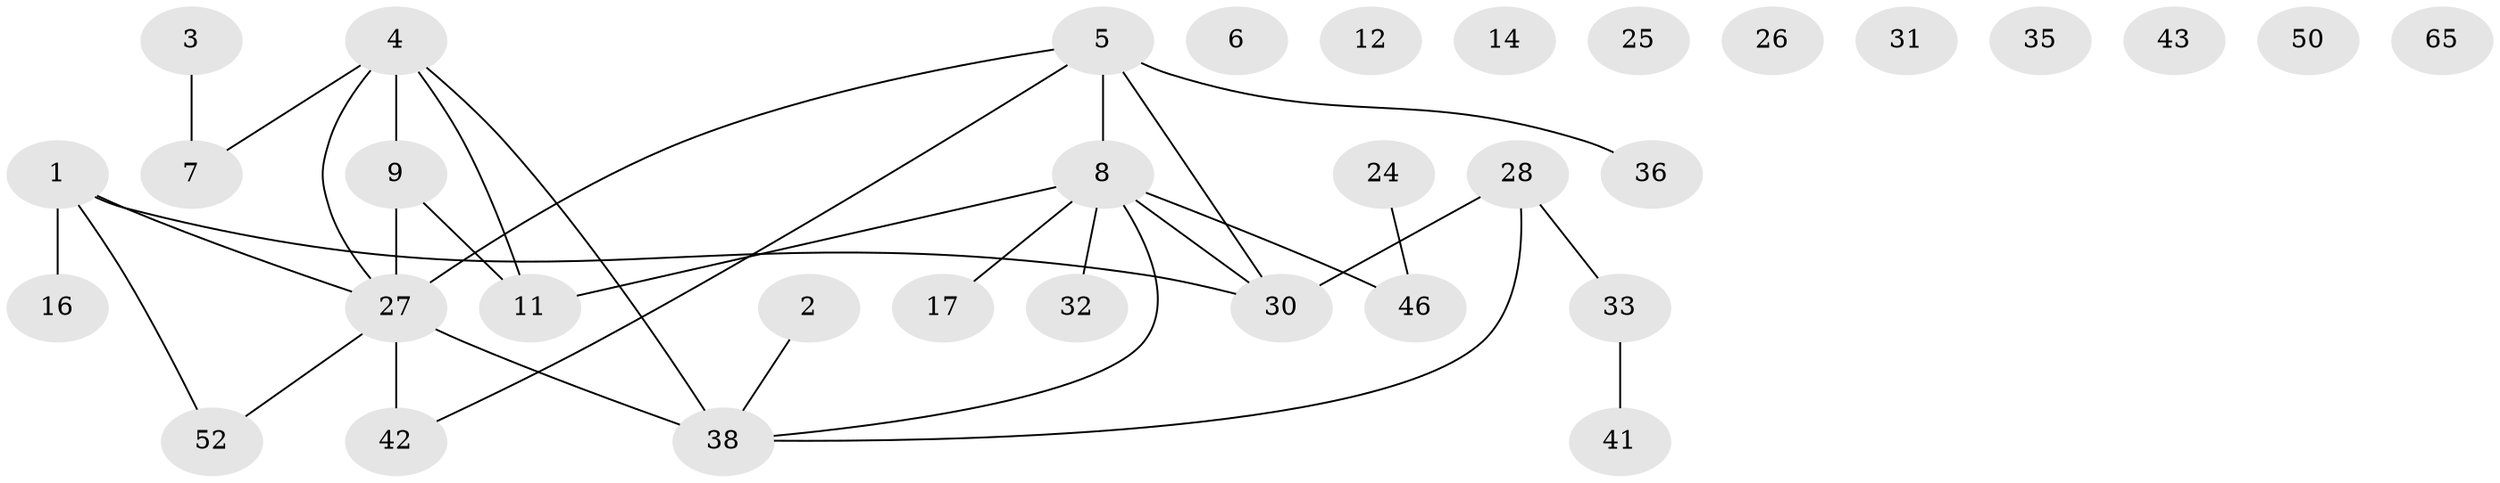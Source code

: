 // original degree distribution, {1: 0.2727272727272727, 2: 0.22727272727272727, 3: 0.21212121212121213, 0: 0.12121212121212122, 4: 0.13636363636363635, 6: 0.030303030303030304}
// Generated by graph-tools (version 1.1) at 2025/12/03/09/25 04:12:57]
// undirected, 33 vertices, 32 edges
graph export_dot {
graph [start="1"]
  node [color=gray90,style=filled];
  1 [super="+20"];
  2;
  3 [super="+23"];
  4 [super="+44"];
  5 [super="+59+10"];
  6;
  7 [super="+48+21"];
  8 [super="+13+15"];
  9 [super="+19"];
  11 [super="+66+18"];
  12;
  14 [super="+22"];
  16;
  17;
  24;
  25;
  26;
  27 [super="+29+37"];
  28;
  30 [super="+54+58"];
  31 [super="+56"];
  32 [super="+34"];
  33;
  35;
  36;
  38 [super="+53"];
  41;
  42 [super="+45"];
  43;
  46 [super="+51"];
  50;
  52 [super="+62+64"];
  65;
  1 -- 16;
  1 -- 52;
  1 -- 27;
  1 -- 30 [weight=2];
  2 -- 38;
  3 -- 7 [weight=2];
  4 -- 38;
  4 -- 7;
  4 -- 11;
  4 -- 27;
  4 -- 9;
  5 -- 27;
  5 -- 36;
  5 -- 42;
  5 -- 30;
  5 -- 8;
  8 -- 46;
  8 -- 38;
  8 -- 32;
  8 -- 11;
  8 -- 17;
  8 -- 30;
  9 -- 27;
  9 -- 11;
  24 -- 46;
  27 -- 52;
  27 -- 42 [weight=2];
  27 -- 38 [weight=2];
  28 -- 33;
  28 -- 38;
  28 -- 30;
  33 -- 41;
}
